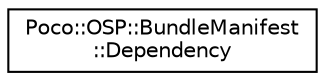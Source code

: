 digraph "Graphical Class Hierarchy"
{
 // LATEX_PDF_SIZE
  edge [fontname="Helvetica",fontsize="10",labelfontname="Helvetica",labelfontsize="10"];
  node [fontname="Helvetica",fontsize="10",shape=record];
  rankdir="LR";
  Node0 [label="Poco::OSP::BundleManifest\l::Dependency",height=0.2,width=0.4,color="black", fillcolor="white", style="filled",URL="$structPoco_1_1OSP_1_1BundleManifest_1_1Dependency.html",tooltip=" "];
}
